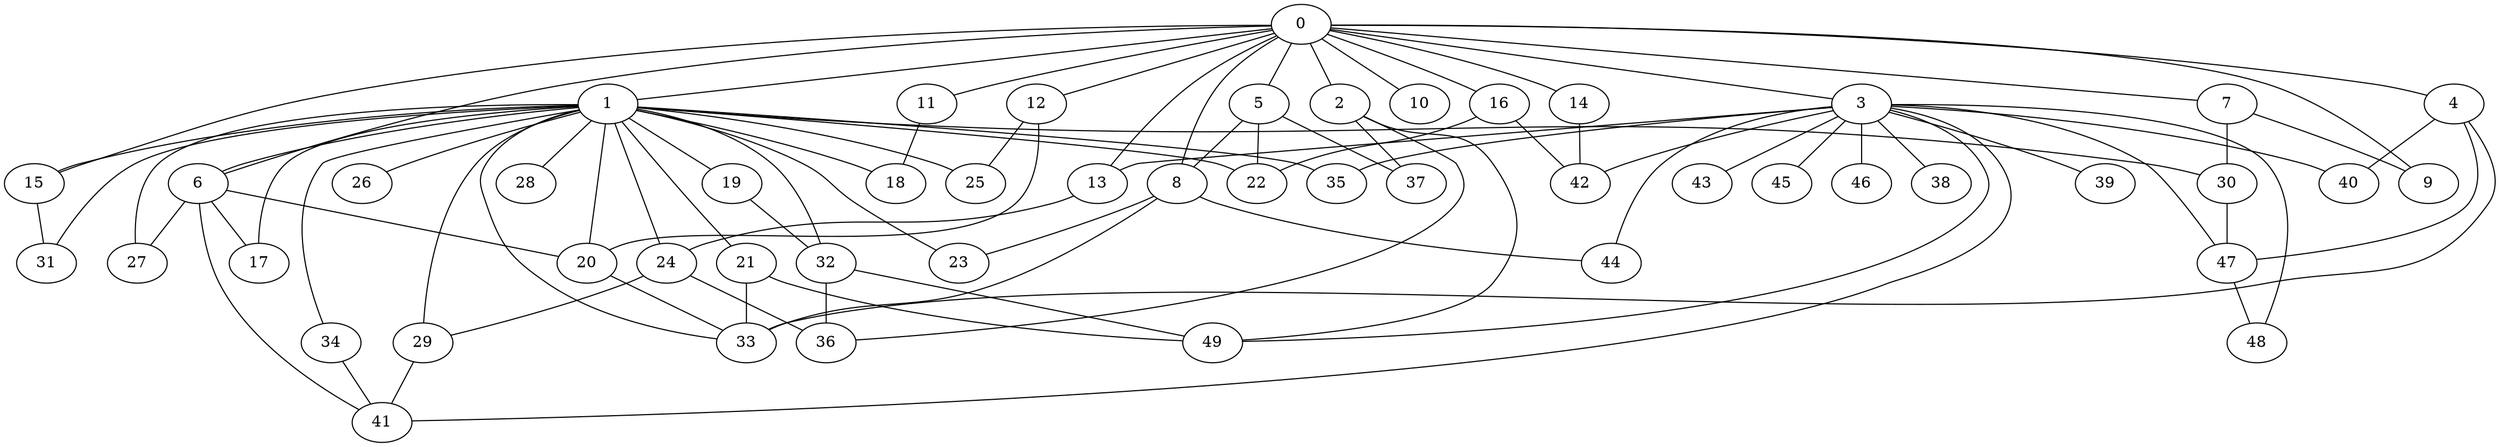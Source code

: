 
graph graphname {
    0 -- 1
0 -- 2
0 -- 3
0 -- 4
0 -- 5
0 -- 6
0 -- 7
0 -- 8
0 -- 9
0 -- 10
0 -- 11
0 -- 12
0 -- 13
0 -- 14
0 -- 15
0 -- 16
1 -- 32
1 -- 34
1 -- 35
1 -- 33
1 -- 17
1 -- 18
1 -- 19
1 -- 20
1 -- 21
1 -- 22
1 -- 23
1 -- 24
1 -- 25
1 -- 26
1 -- 27
1 -- 28
1 -- 29
1 -- 30
1 -- 31
1 -- 15
1 -- 6
2 -- 36
2 -- 37
2 -- 49
3 -- 38
3 -- 39
3 -- 40
3 -- 41
3 -- 42
3 -- 43
3 -- 44
3 -- 45
3 -- 46
3 -- 47
3 -- 48
3 -- 49
3 -- 35
3 -- 13
4 -- 33
4 -- 47
4 -- 40
5 -- 37
5 -- 8
5 -- 22
6 -- 17
6 -- 41
6 -- 20
6 -- 27
7 -- 9
7 -- 30
8 -- 23
8 -- 44
8 -- 33
11 -- 18
12 -- 25
12 -- 20
13 -- 24
14 -- 42
15 -- 31
16 -- 22
16 -- 42
19 -- 32
20 -- 33
21 -- 49
21 -- 33
24 -- 29
24 -- 36
29 -- 41
30 -- 47
32 -- 49
32 -- 36
34 -- 41
47 -- 48

}
